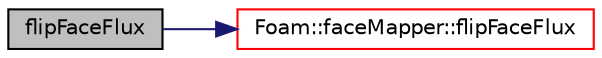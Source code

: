 digraph "flipFaceFlux"
{
  bgcolor="transparent";
  edge [fontname="Helvetica",fontsize="10",labelfontname="Helvetica",labelfontsize="10"];
  node [fontname="Helvetica",fontsize="10",shape=record];
  rankdir="LR";
  Node234 [label="flipFaceFlux",height=0.2,width=0.4,color="black", fillcolor="grey75", style="filled", fontcolor="black"];
  Node234 -> Node235 [color="midnightblue",fontsize="10",style="solid",fontname="Helvetica"];
  Node235 [label="Foam::faceMapper::flipFaceFlux",height=0.2,width=0.4,color="red",URL="$a28501.html#ac63bd1ee8ec2d1b89864f3f27acecea5",tooltip="Return flux flip map. "];
}
